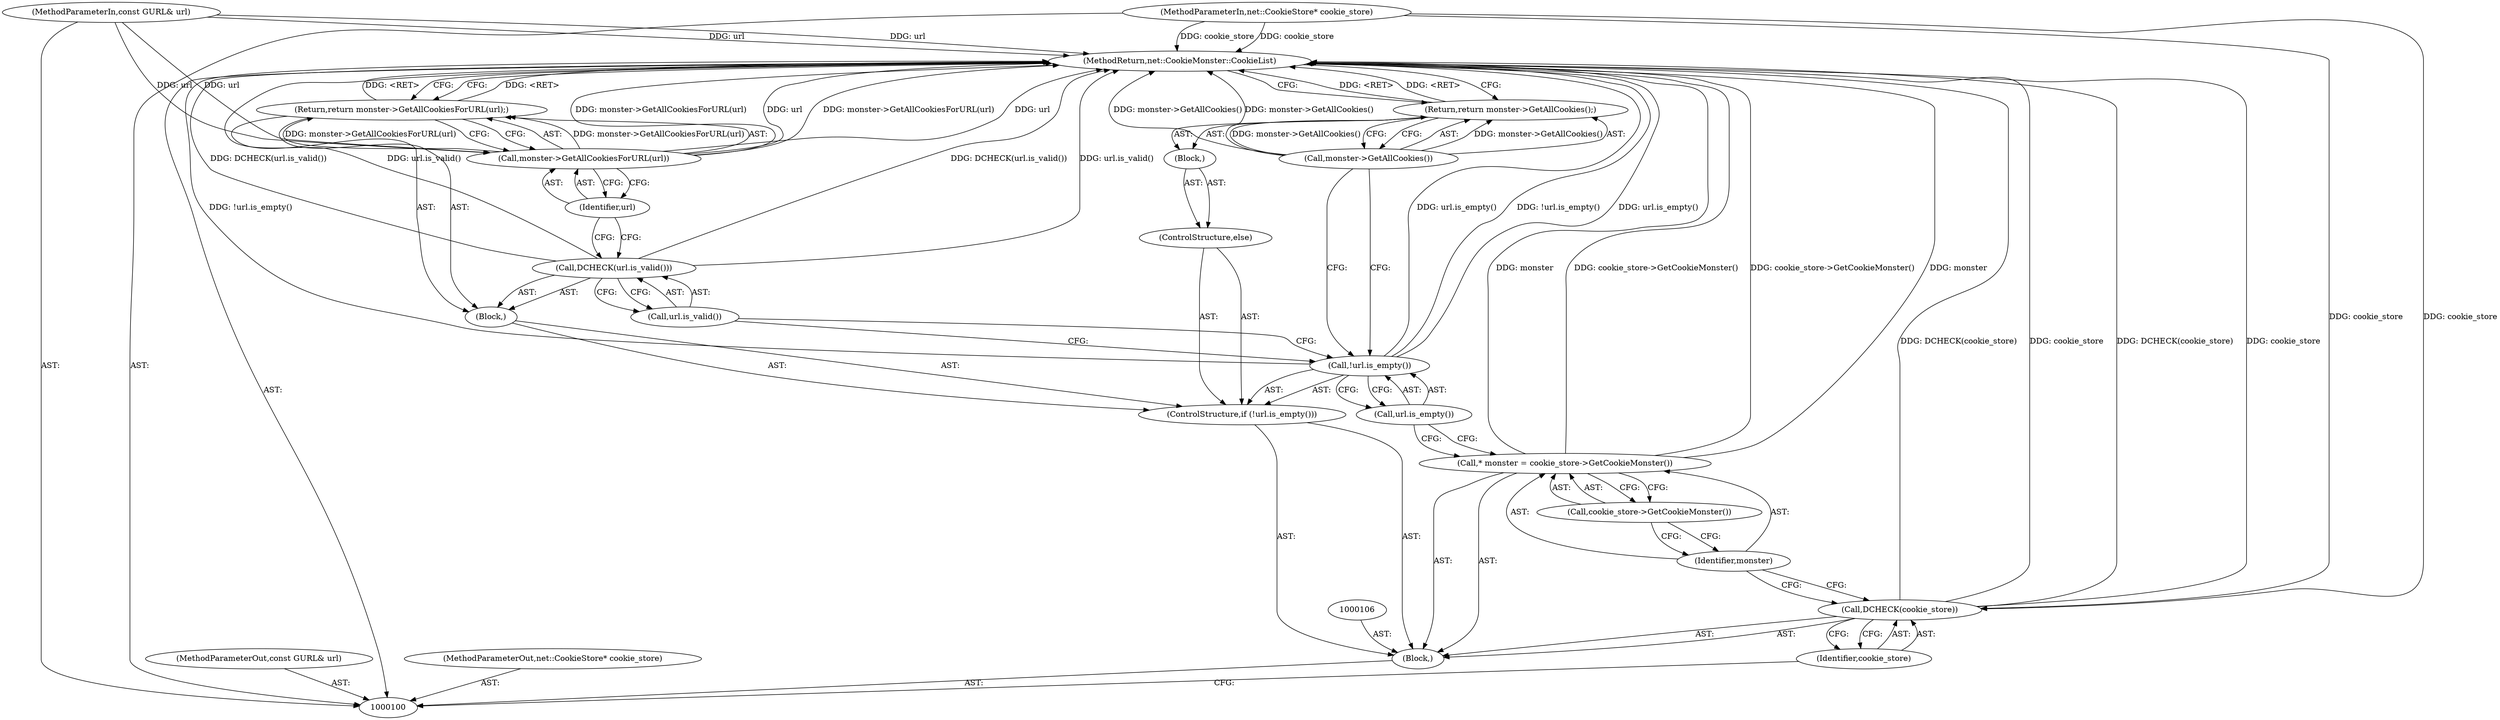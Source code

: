 digraph "1_Chrome_b7e899141194fa27d55a990e38ae8bdcc5183a90_6" {
"1000123" [label="(MethodReturn,net::CookieMonster::CookieList)"];
"1000102" [label="(MethodParameterIn,const GURL& url)"];
"1000160" [label="(MethodParameterOut,const GURL& url)"];
"1000101" [label="(MethodParameterIn,net::CookieStore* cookie_store)"];
"1000159" [label="(MethodParameterOut,net::CookieStore* cookie_store)"];
"1000103" [label="(Block,)"];
"1000104" [label="(Call,DCHECK(cookie_store))"];
"1000105" [label="(Identifier,cookie_store)"];
"1000107" [label="(Call,* monster = cookie_store->GetCookieMonster())"];
"1000108" [label="(Identifier,monster)"];
"1000109" [label="(Call,cookie_store->GetCookieMonster())"];
"1000113" [label="(Block,)"];
"1000110" [label="(ControlStructure,if (!url.is_empty()))"];
"1000111" [label="(Call,!url.is_empty())"];
"1000112" [label="(Call,url.is_empty())"];
"1000115" [label="(Call,url.is_valid())"];
"1000114" [label="(Call,DCHECK(url.is_valid()))"];
"1000117" [label="(Call,monster->GetAllCookiesForURL(url))"];
"1000118" [label="(Identifier,url)"];
"1000116" [label="(Return,return monster->GetAllCookiesForURL(url);)"];
"1000119" [label="(ControlStructure,else)"];
"1000120" [label="(Block,)"];
"1000122" [label="(Call,monster->GetAllCookies())"];
"1000121" [label="(Return,return monster->GetAllCookies();)"];
"1000123" -> "1000100"  [label="AST: "];
"1000123" -> "1000116"  [label="CFG: "];
"1000123" -> "1000121"  [label="CFG: "];
"1000116" -> "1000123"  [label="DDG: <RET>"];
"1000121" -> "1000123"  [label="DDG: <RET>"];
"1000117" -> "1000123"  [label="DDG: monster->GetAllCookiesForURL(url)"];
"1000117" -> "1000123"  [label="DDG: url"];
"1000107" -> "1000123"  [label="DDG: monster"];
"1000107" -> "1000123"  [label="DDG: cookie_store->GetCookieMonster()"];
"1000104" -> "1000123"  [label="DDG: DCHECK(cookie_store)"];
"1000104" -> "1000123"  [label="DDG: cookie_store"];
"1000114" -> "1000123"  [label="DDG: DCHECK(url.is_valid())"];
"1000114" -> "1000123"  [label="DDG: url.is_valid()"];
"1000101" -> "1000123"  [label="DDG: cookie_store"];
"1000122" -> "1000123"  [label="DDG: monster->GetAllCookies()"];
"1000111" -> "1000123"  [label="DDG: !url.is_empty()"];
"1000111" -> "1000123"  [label="DDG: url.is_empty()"];
"1000102" -> "1000123"  [label="DDG: url"];
"1000102" -> "1000100"  [label="AST: "];
"1000102" -> "1000123"  [label="DDG: url"];
"1000102" -> "1000117"  [label="DDG: url"];
"1000160" -> "1000100"  [label="AST: "];
"1000101" -> "1000100"  [label="AST: "];
"1000101" -> "1000123"  [label="DDG: cookie_store"];
"1000101" -> "1000104"  [label="DDG: cookie_store"];
"1000159" -> "1000100"  [label="AST: "];
"1000103" -> "1000100"  [label="AST: "];
"1000104" -> "1000103"  [label="AST: "];
"1000106" -> "1000103"  [label="AST: "];
"1000107" -> "1000103"  [label="AST: "];
"1000110" -> "1000103"  [label="AST: "];
"1000104" -> "1000103"  [label="AST: "];
"1000104" -> "1000105"  [label="CFG: "];
"1000105" -> "1000104"  [label="AST: "];
"1000108" -> "1000104"  [label="CFG: "];
"1000104" -> "1000123"  [label="DDG: DCHECK(cookie_store)"];
"1000104" -> "1000123"  [label="DDG: cookie_store"];
"1000101" -> "1000104"  [label="DDG: cookie_store"];
"1000105" -> "1000104"  [label="AST: "];
"1000105" -> "1000100"  [label="CFG: "];
"1000104" -> "1000105"  [label="CFG: "];
"1000107" -> "1000103"  [label="AST: "];
"1000107" -> "1000109"  [label="CFG: "];
"1000108" -> "1000107"  [label="AST: "];
"1000109" -> "1000107"  [label="AST: "];
"1000112" -> "1000107"  [label="CFG: "];
"1000107" -> "1000123"  [label="DDG: monster"];
"1000107" -> "1000123"  [label="DDG: cookie_store->GetCookieMonster()"];
"1000108" -> "1000107"  [label="AST: "];
"1000108" -> "1000104"  [label="CFG: "];
"1000109" -> "1000108"  [label="CFG: "];
"1000109" -> "1000107"  [label="AST: "];
"1000109" -> "1000108"  [label="CFG: "];
"1000107" -> "1000109"  [label="CFG: "];
"1000113" -> "1000110"  [label="AST: "];
"1000114" -> "1000113"  [label="AST: "];
"1000116" -> "1000113"  [label="AST: "];
"1000110" -> "1000103"  [label="AST: "];
"1000111" -> "1000110"  [label="AST: "];
"1000113" -> "1000110"  [label="AST: "];
"1000119" -> "1000110"  [label="AST: "];
"1000111" -> "1000110"  [label="AST: "];
"1000111" -> "1000112"  [label="CFG: "];
"1000112" -> "1000111"  [label="AST: "];
"1000115" -> "1000111"  [label="CFG: "];
"1000122" -> "1000111"  [label="CFG: "];
"1000111" -> "1000123"  [label="DDG: !url.is_empty()"];
"1000111" -> "1000123"  [label="DDG: url.is_empty()"];
"1000112" -> "1000111"  [label="AST: "];
"1000112" -> "1000107"  [label="CFG: "];
"1000111" -> "1000112"  [label="CFG: "];
"1000115" -> "1000114"  [label="AST: "];
"1000115" -> "1000111"  [label="CFG: "];
"1000114" -> "1000115"  [label="CFG: "];
"1000114" -> "1000113"  [label="AST: "];
"1000114" -> "1000115"  [label="CFG: "];
"1000115" -> "1000114"  [label="AST: "];
"1000118" -> "1000114"  [label="CFG: "];
"1000114" -> "1000123"  [label="DDG: DCHECK(url.is_valid())"];
"1000114" -> "1000123"  [label="DDG: url.is_valid()"];
"1000117" -> "1000116"  [label="AST: "];
"1000117" -> "1000118"  [label="CFG: "];
"1000118" -> "1000117"  [label="AST: "];
"1000116" -> "1000117"  [label="CFG: "];
"1000117" -> "1000123"  [label="DDG: monster->GetAllCookiesForURL(url)"];
"1000117" -> "1000123"  [label="DDG: url"];
"1000117" -> "1000116"  [label="DDG: monster->GetAllCookiesForURL(url)"];
"1000102" -> "1000117"  [label="DDG: url"];
"1000118" -> "1000117"  [label="AST: "];
"1000118" -> "1000114"  [label="CFG: "];
"1000117" -> "1000118"  [label="CFG: "];
"1000116" -> "1000113"  [label="AST: "];
"1000116" -> "1000117"  [label="CFG: "];
"1000117" -> "1000116"  [label="AST: "];
"1000123" -> "1000116"  [label="CFG: "];
"1000116" -> "1000123"  [label="DDG: <RET>"];
"1000117" -> "1000116"  [label="DDG: monster->GetAllCookiesForURL(url)"];
"1000119" -> "1000110"  [label="AST: "];
"1000120" -> "1000119"  [label="AST: "];
"1000120" -> "1000119"  [label="AST: "];
"1000121" -> "1000120"  [label="AST: "];
"1000122" -> "1000121"  [label="AST: "];
"1000122" -> "1000111"  [label="CFG: "];
"1000121" -> "1000122"  [label="CFG: "];
"1000122" -> "1000123"  [label="DDG: monster->GetAllCookies()"];
"1000122" -> "1000121"  [label="DDG: monster->GetAllCookies()"];
"1000121" -> "1000120"  [label="AST: "];
"1000121" -> "1000122"  [label="CFG: "];
"1000122" -> "1000121"  [label="AST: "];
"1000123" -> "1000121"  [label="CFG: "];
"1000121" -> "1000123"  [label="DDG: <RET>"];
"1000122" -> "1000121"  [label="DDG: monster->GetAllCookies()"];
}
